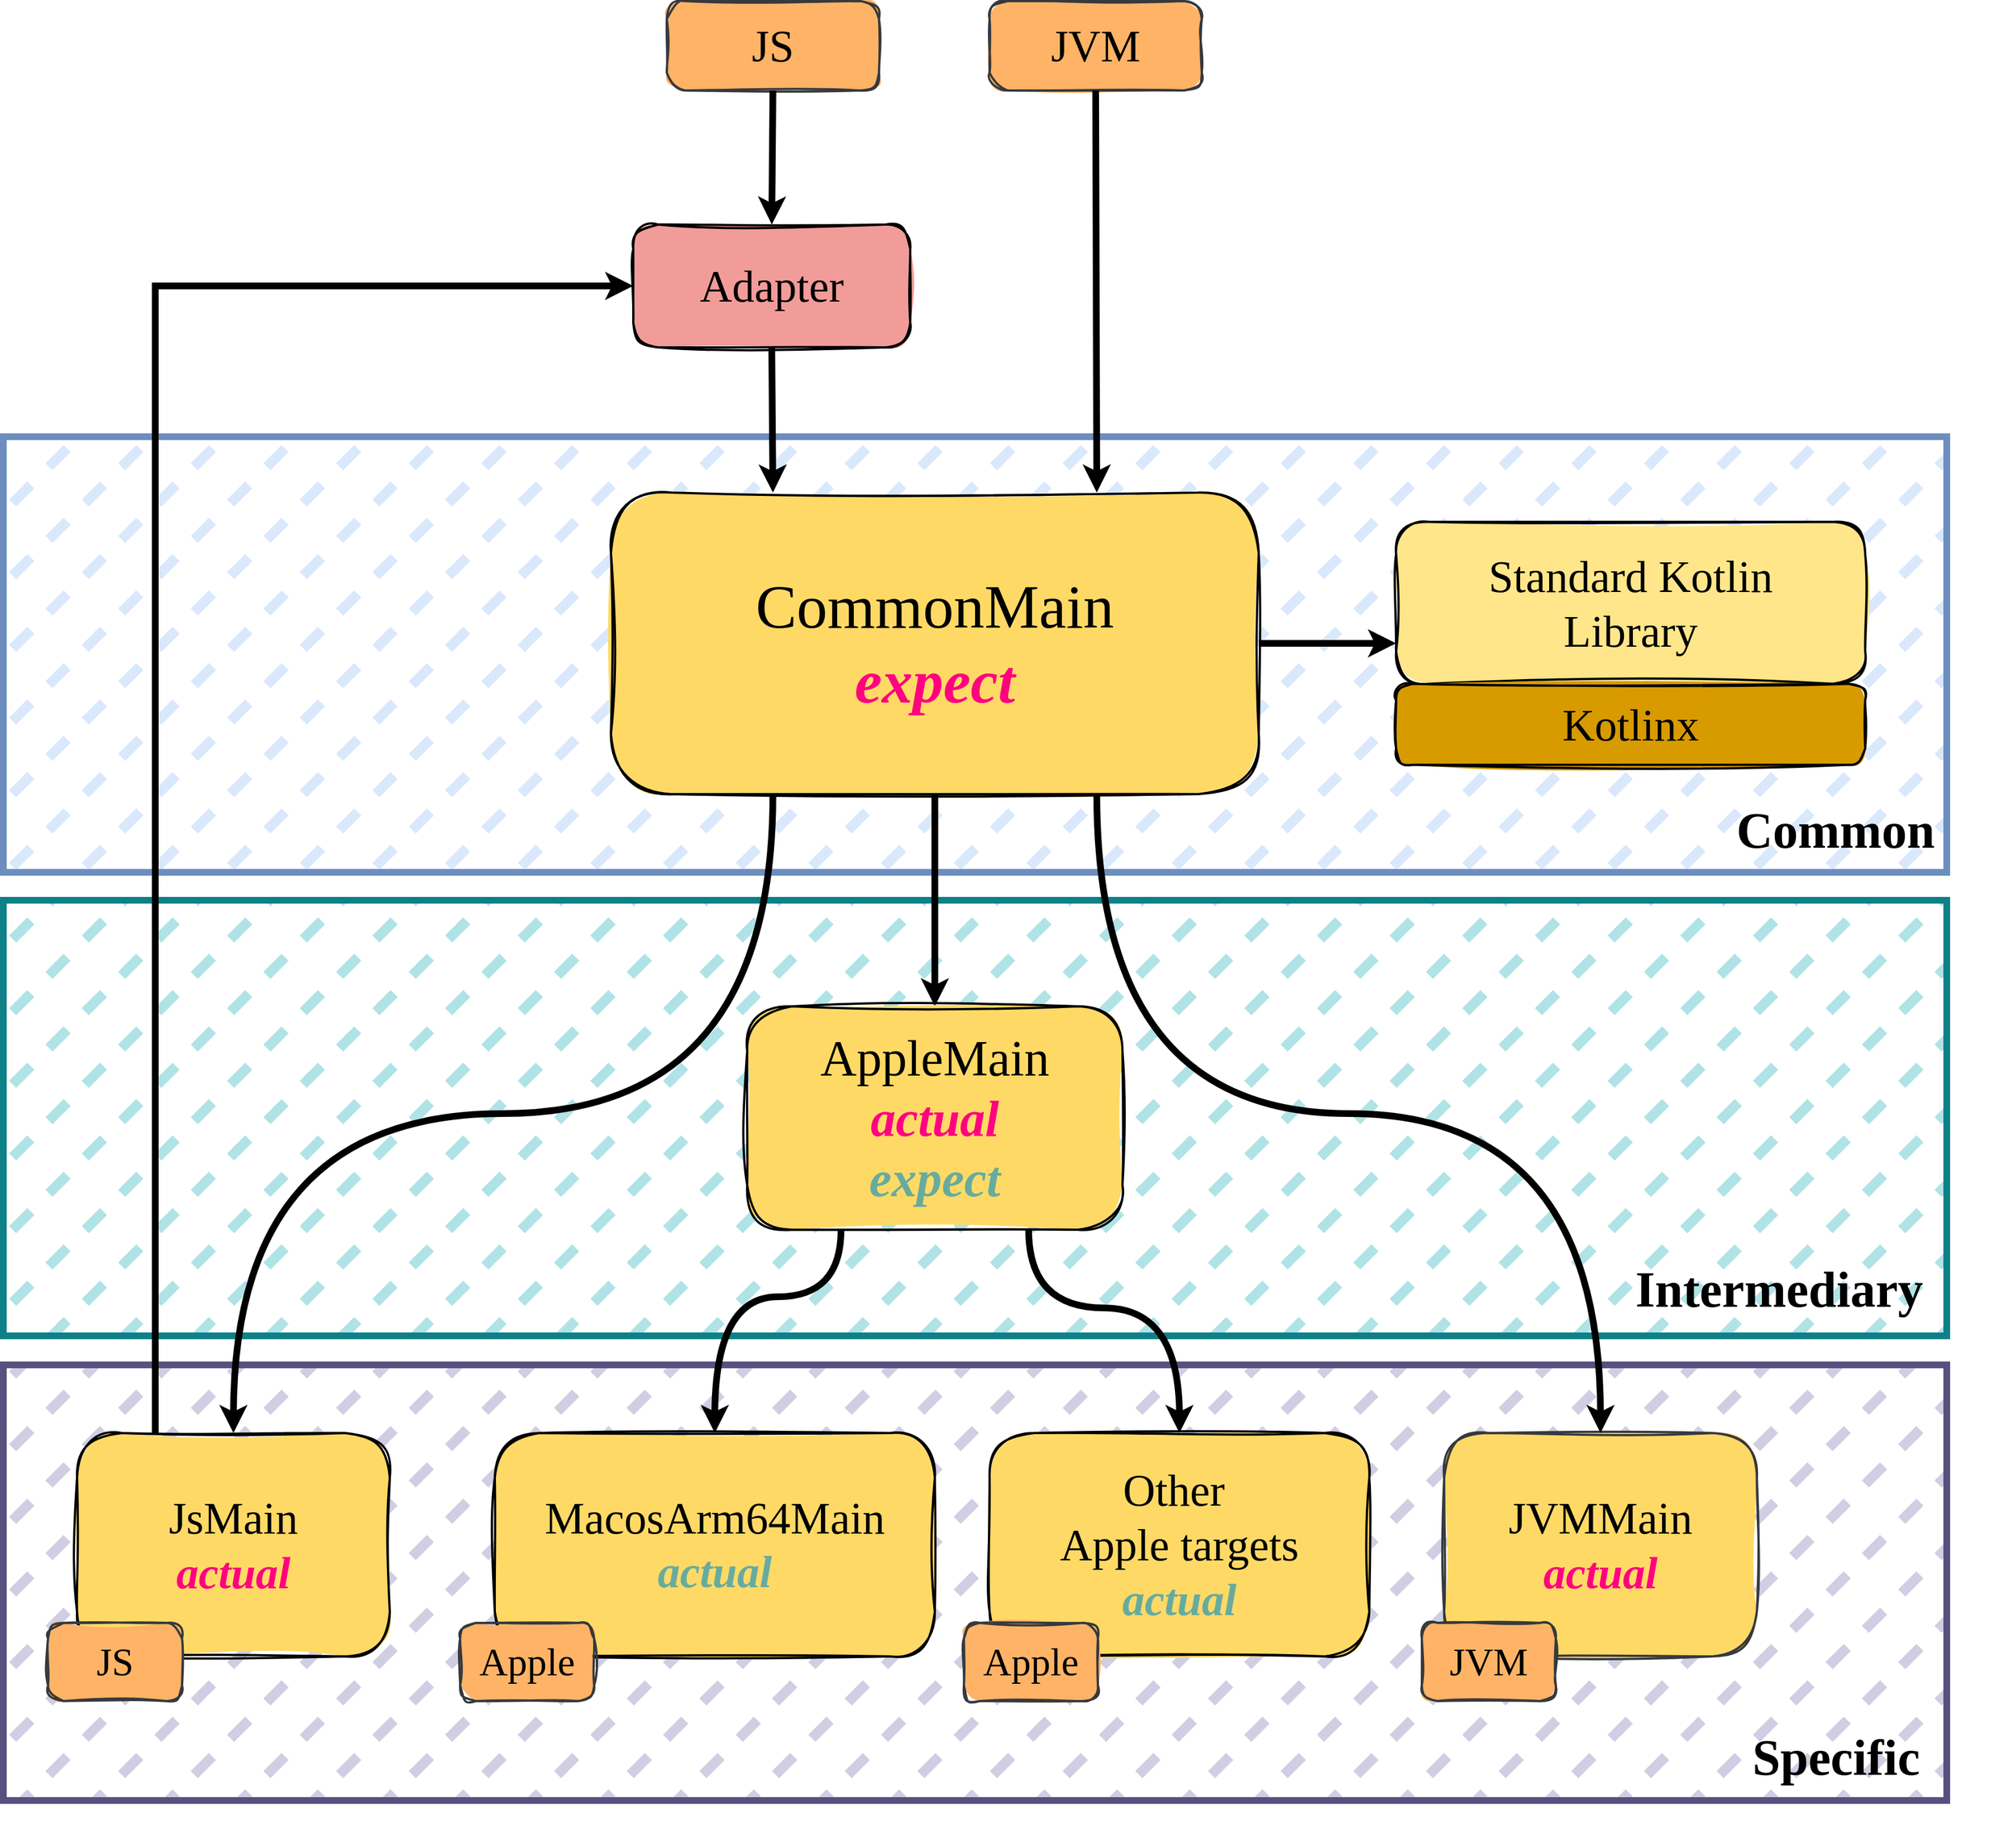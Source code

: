 <mxfile version="24.0.5" type="device">
  <diagram name="Página-1" id="eO6-vMkpp0oPFC7tOvSB">
    <mxGraphModel dx="4259" dy="3225" grid="1" gridSize="10" guides="1" tooltips="1" connect="1" arrows="1" fold="1" page="1" pageScale="1" pageWidth="827" pageHeight="1169" math="0" shadow="0">
      <root>
        <mxCell id="0" />
        <mxCell id="1" parent="0" />
        <mxCell id="agDyX-ZiO_sCVZXWrItU-26" value="" style="rounded=0;whiteSpace=wrap;html=1;fillStyle=dashed;strokeWidth=6;fillColor=#d0cee2;strokeColor=#56517e;" parent="1" vertex="1">
          <mxGeometry x="-420" y="1061" width="1740" height="390" as="geometry" />
        </mxCell>
        <mxCell id="agDyX-ZiO_sCVZXWrItU-20" value="" style="rounded=0;whiteSpace=wrap;html=1;fillStyle=dashed;strokeWidth=6;fillColor=#b0e3e6;strokeColor=#0e8088;" parent="1" vertex="1">
          <mxGeometry x="-420" y="645" width="1740" height="390" as="geometry" />
        </mxCell>
        <mxCell id="agDyX-ZiO_sCVZXWrItU-5" value="" style="rounded=0;whiteSpace=wrap;html=1;fillStyle=dashed;strokeWidth=6;fillColor=#dae8fc;strokeColor=#6c8ebf;" parent="1" vertex="1">
          <mxGeometry x="-420" y="230" width="1740" height="390" as="geometry" />
        </mxCell>
        <mxCell id="rl2Ivr2va-oDCX-Vl3rw-1" value="&lt;font style=&quot;font-size: 55px;&quot;&gt;&lt;font face=&quot;Comic Sans MS&quot; style=&quot;font-size: 55px;&quot;&gt;&lt;font style=&quot;font-size: 55px;&quot;&gt;&lt;font style=&quot;font-size: 55px;&quot;&gt;CommonMain&lt;/font&gt;&lt;br&gt;&lt;/font&gt;&lt;font style=&quot;font-size: 55px; font-weight: bold;&quot; color=&quot;#ff0080&quot;&gt;&lt;i style=&quot;&quot;&gt;expect&lt;/i&gt;&lt;/font&gt;&lt;/font&gt;&lt;br&gt;&lt;/font&gt;" style="rounded=1;whiteSpace=wrap;html=1;fillColor=#FFD966;strokeColor=#000000;strokeWidth=2;arcSize=20;fillStyle=solid;shadow=0;sketch=1;curveFitting=1;jiggle=2;" parent="1" vertex="1">
          <mxGeometry x="124" y="280" width="580" height="270" as="geometry" />
        </mxCell>
        <mxCell id="rl2Ivr2va-oDCX-Vl3rw-3" value="&lt;font style=&quot;font-size: 40px;&quot;&gt;&lt;font face=&quot;Comic Sans MS&quot;&gt;JVMMain&lt;br&gt;&lt;b style=&quot;color: rgb(255, 0, 128);&quot;&gt;&lt;i&gt;actual&lt;/i&gt;&lt;/b&gt;&lt;/font&gt;&lt;br&gt;&lt;/font&gt;" style="rounded=1;whiteSpace=wrap;html=1;fillColor=#FFD966;strokeColor=#36393D;strokeWidth=2;arcSize=20;fillStyle=solid;shadow=0;sketch=1;curveFitting=1;jiggle=2;" parent="1" vertex="1">
          <mxGeometry x="870" y="1122" width="280" height="200" as="geometry" />
        </mxCell>
        <mxCell id="rl2Ivr2va-oDCX-Vl3rw-5" value="&lt;font style=&quot;font-size: 40px;&quot;&gt;&lt;font face=&quot;Comic Sans MS&quot;&gt;&lt;font style=&quot;&quot; data-font-src=&quot;https://fonts.googleapis.com/css?family=Kalam&quot;&gt;JsMain&lt;br&gt;&lt;/font&gt;&lt;font style=&quot;&quot; color=&quot;#ff0080&quot;&gt;&lt;b style=&quot;&quot;&gt;&lt;i style=&quot;&quot;&gt;actual&lt;/i&gt;&lt;/b&gt;&lt;/font&gt;&lt;/font&gt;&lt;br&gt;&lt;/font&gt;" style="rounded=1;whiteSpace=wrap;html=1;fillColor=#FFD966;strokeColor=#000000;strokeWidth=2;arcSize=20;fillStyle=solid;shadow=0;sketch=1;curveFitting=1;jiggle=2;" parent="1" vertex="1">
          <mxGeometry x="-354" y="1122" width="280" height="200" as="geometry" />
        </mxCell>
        <mxCell id="rl2Ivr2va-oDCX-Vl3rw-7" value="&lt;font style=&quot;&quot;&gt;&lt;font style=&quot;font-size: 35px;&quot; face=&quot;Comic Sans MS&quot;&gt;JVM&lt;/font&gt;&lt;br&gt;&lt;/font&gt;" style="rounded=1;whiteSpace=wrap;html=1;fillColor=#FFB366;strokeColor=#36393D;strokeWidth=2;arcSize=20;fillStyle=solid;shadow=0;sketch=1;curveFitting=1;jiggle=2;" parent="1" vertex="1">
          <mxGeometry x="850" y="1292" width="120" height="70" as="geometry" />
        </mxCell>
        <mxCell id="rl2Ivr2va-oDCX-Vl3rw-9" value="&lt;font style=&quot;&quot;&gt;&lt;font style=&quot;font-size: 35px;&quot; face=&quot;Comic Sans MS&quot;&gt;JS&lt;/font&gt;&lt;br&gt;&lt;/font&gt;" style="rounded=1;whiteSpace=wrap;html=1;fillColor=#FFB366;strokeColor=#36393D;strokeWidth=2;arcSize=20;fillStyle=solid;shadow=0;sketch=1;curveFitting=1;jiggle=2;" parent="1" vertex="1">
          <mxGeometry x="-380" y="1292" width="120" height="70" as="geometry" />
        </mxCell>
        <mxCell id="rl2Ivr2va-oDCX-Vl3rw-10" value="&lt;font style=&quot;&quot;&gt;&lt;font style=&quot;font-size: 40px;&quot; face=&quot;Comic Sans MS&quot;&gt;JVM&lt;/font&gt;&lt;br&gt;&lt;/font&gt;" style="rounded=1;whiteSpace=wrap;html=1;fillColor=#FFB366;strokeColor=#36393D;strokeWidth=2;arcSize=20;fillStyle=solid;shadow=0;sketch=1;curveFitting=1;jiggle=2;" parent="1" vertex="1">
          <mxGeometry x="463" y="-160" width="190" height="80" as="geometry" />
        </mxCell>
        <mxCell id="rl2Ivr2va-oDCX-Vl3rw-12" value="&lt;font style=&quot;&quot;&gt;&lt;font style=&quot;font-size: 40px;&quot; face=&quot;Comic Sans MS&quot;&gt;JS&lt;/font&gt;&lt;br&gt;&lt;/font&gt;" style="rounded=1;whiteSpace=wrap;html=1;fillColor=#FFB366;strokeColor=#36393D;strokeWidth=2;arcSize=20;fillStyle=solid;shadow=0;sketch=1;curveFitting=1;jiggle=2;" parent="1" vertex="1">
          <mxGeometry x="174" y="-160" width="190" height="80" as="geometry" />
        </mxCell>
        <mxCell id="rl2Ivr2va-oDCX-Vl3rw-13" value="&lt;font style=&quot;font-size: 40px;&quot;&gt;&lt;font face=&quot;Comic Sans MS&quot;&gt;Standard Kotlin &lt;br&gt;Library&lt;/font&gt;&lt;br&gt;&lt;/font&gt;" style="rounded=1;whiteSpace=wrap;html=1;fillColor=#FFE68A;strokeColor=#000000;strokeWidth=2;arcSize=20;fillStyle=solid;shadow=0;sketch=1;curveFitting=1;jiggle=2;" parent="1" vertex="1">
          <mxGeometry x="827" y="306.25" width="420" height="145" as="geometry" />
        </mxCell>
        <mxCell id="rl2Ivr2va-oDCX-Vl3rw-15" value="&lt;font style=&quot;font-size: 40px;&quot;&gt;&lt;font face=&quot;Comic Sans MS&quot;&gt;Kotlinx&lt;/font&gt;&lt;br&gt;&lt;/font&gt;" style="rounded=1;whiteSpace=wrap;html=1;fillColor=#D79B00;strokeColor=#000000;strokeWidth=2;arcSize=20;fillStyle=solid;shadow=0;sketch=1;curveFitting=1;jiggle=2;" parent="1" vertex="1">
          <mxGeometry x="827" y="451.25" width="420" height="72.5" as="geometry" />
        </mxCell>
        <mxCell id="rl2Ivr2va-oDCX-Vl3rw-16" value="&lt;font style=&quot;&quot;&gt;&lt;font color=&quot;#000000&quot; face=&quot;Comic Sans MS&quot;&gt;&lt;span style=&quot;font-size: 40px;&quot;&gt;Adapter&lt;/span&gt;&lt;/font&gt;&lt;br&gt;&lt;/font&gt;" style="rounded=1;whiteSpace=wrap;html=1;fillColor=#F19C99;strokeColor=#000000;strokeWidth=2;arcSize=20;fillStyle=solid;shadow=0;sketch=1;curveFitting=1;jiggle=2;fontColor=#ffffff;" parent="1" vertex="1">
          <mxGeometry x="144" y="40" width="248" height="110" as="geometry" />
        </mxCell>
        <mxCell id="rl2Ivr2va-oDCX-Vl3rw-17" value="" style="endArrow=classic;html=1;rounded=0;strokeWidth=6;exitX=0.5;exitY=1;exitDx=0;exitDy=0;entryX=0.5;entryY=0;entryDx=0;entryDy=0;targetPerimeterSpacing=0;" parent="1" source="rl2Ivr2va-oDCX-Vl3rw-12" target="rl2Ivr2va-oDCX-Vl3rw-16" edge="1">
          <mxGeometry width="50" height="50" relative="1" as="geometry">
            <mxPoint x="340" y="-20" as="sourcePoint" />
            <mxPoint x="270" y="70" as="targetPoint" />
          </mxGeometry>
        </mxCell>
        <mxCell id="rl2Ivr2va-oDCX-Vl3rw-18" value="" style="endArrow=classic;html=1;rounded=0;strokeWidth=6;exitX=0.5;exitY=1;exitDx=0;exitDy=0;entryX=0.75;entryY=0;entryDx=0;entryDy=0;targetPerimeterSpacing=0;" parent="1" source="rl2Ivr2va-oDCX-Vl3rw-10" target="rl2Ivr2va-oDCX-Vl3rw-1" edge="1">
          <mxGeometry width="50" height="50" relative="1" as="geometry">
            <mxPoint x="611" as="sourcePoint" />
            <mxPoint x="611" y="163" as="targetPoint" />
          </mxGeometry>
        </mxCell>
        <mxCell id="rl2Ivr2va-oDCX-Vl3rw-19" value="" style="endArrow=classic;html=1;rounded=0;strokeWidth=6;exitX=0.5;exitY=1;exitDx=0;exitDy=0;entryX=0.25;entryY=0;entryDx=0;entryDy=0;targetPerimeterSpacing=0;" parent="1" source="rl2Ivr2va-oDCX-Vl3rw-16" target="rl2Ivr2va-oDCX-Vl3rw-1" edge="1">
          <mxGeometry width="50" height="50" relative="1" as="geometry">
            <mxPoint x="558" y="-80" as="sourcePoint" />
            <mxPoint x="559" y="280" as="targetPoint" />
          </mxGeometry>
        </mxCell>
        <mxCell id="rl2Ivr2va-oDCX-Vl3rw-20" value="" style="endArrow=classic;html=1;rounded=0;strokeWidth=6;exitX=1;exitY=0.5;exitDx=0;exitDy=0;entryX=0;entryY=0.75;entryDx=0;entryDy=0;targetPerimeterSpacing=0;" parent="1" source="rl2Ivr2va-oDCX-Vl3rw-1" target="rl2Ivr2va-oDCX-Vl3rw-13" edge="1">
          <mxGeometry width="50" height="50" relative="1" as="geometry">
            <mxPoint x="568" y="-70" as="sourcePoint" />
            <mxPoint x="569" y="290" as="targetPoint" />
          </mxGeometry>
        </mxCell>
        <mxCell id="rl2Ivr2va-oDCX-Vl3rw-21" value="" style="endArrow=classic;html=1;rounded=0;strokeWidth=6;exitX=0.75;exitY=1;exitDx=0;exitDy=0;entryX=0.5;entryY=0;entryDx=0;entryDy=0;targetPerimeterSpacing=0;edgeStyle=orthogonalEdgeStyle;curved=1;" parent="1" source="rl2Ivr2va-oDCX-Vl3rw-1" target="rl2Ivr2va-oDCX-Vl3rw-3" edge="1">
          <mxGeometry width="50" height="50" relative="1" as="geometry">
            <mxPoint x="714" y="425" as="sourcePoint" />
            <mxPoint x="837" y="425" as="targetPoint" />
          </mxGeometry>
        </mxCell>
        <mxCell id="rl2Ivr2va-oDCX-Vl3rw-22" value="" style="endArrow=classic;html=1;rounded=0;strokeWidth=6;exitX=0.5;exitY=1;exitDx=0;exitDy=0;targetPerimeterSpacing=0;entryX=0.5;entryY=0;entryDx=0;entryDy=0;" parent="1" source="rl2Ivr2va-oDCX-Vl3rw-1" target="agDyX-ZiO_sCVZXWrItU-8" edge="1">
          <mxGeometry width="50" height="50" relative="1" as="geometry">
            <mxPoint x="569" y="560" as="sourcePoint" />
            <mxPoint x="414" y="740" as="targetPoint" />
          </mxGeometry>
        </mxCell>
        <mxCell id="rl2Ivr2va-oDCX-Vl3rw-23" value="" style="endArrow=classic;html=1;rounded=0;strokeWidth=6;exitX=0.25;exitY=1;exitDx=0;exitDy=0;entryX=0.5;entryY=0;entryDx=0;entryDy=0;targetPerimeterSpacing=0;edgeStyle=orthogonalEdgeStyle;curved=1;" parent="1" source="rl2Ivr2va-oDCX-Vl3rw-1" target="rl2Ivr2va-oDCX-Vl3rw-5" edge="1">
          <mxGeometry width="50" height="50" relative="1" as="geometry">
            <mxPoint x="569" y="560" as="sourcePoint" />
            <mxPoint x="811" y="691" as="targetPoint" />
          </mxGeometry>
        </mxCell>
        <mxCell id="rl2Ivr2va-oDCX-Vl3rw-24" value="" style="endArrow=classic;html=1;rounded=0;strokeWidth=6;entryX=0;entryY=0.5;entryDx=0;entryDy=0;targetPerimeterSpacing=0;edgeStyle=orthogonalEdgeStyle;exitX=0.25;exitY=0;exitDx=0;exitDy=0;" parent="1" source="rl2Ivr2va-oDCX-Vl3rw-5" target="rl2Ivr2va-oDCX-Vl3rw-16" edge="1">
          <mxGeometry width="50" height="50" relative="1" as="geometry">
            <mxPoint x="-442" y="260" as="sourcePoint" />
            <mxPoint x="-128" y="95" as="targetPoint" />
          </mxGeometry>
        </mxCell>
        <mxCell id="agDyX-ZiO_sCVZXWrItU-6" value="&lt;span style=&quot;font-family: &amp;quot;Comic Sans MS&amp;quot;;&quot;&gt;&lt;font style=&quot;font-size: 45px;&quot;&gt;&lt;b&gt;Common&lt;/b&gt;&lt;/font&gt;&lt;/span&gt;" style="text;html=1;align=center;verticalAlign=middle;whiteSpace=wrap;rounded=0;fontSize=50;" parent="1" vertex="1">
          <mxGeometry x="1061" y="510" width="319" height="140" as="geometry" />
        </mxCell>
        <mxCell id="agDyX-ZiO_sCVZXWrItU-8" value="&lt;font face=&quot;Comic Sans MS&quot; style=&quot;&quot;&gt;&lt;font style=&quot;font-size: 45px;&quot;&gt;&lt;font style=&quot;font-size: 45px;&quot; data-font-src=&quot;https://fonts.googleapis.com/css?family=Kalam&quot;&gt;&lt;font style=&quot;font-size: 45px;&quot;&gt;AppleMain&lt;br&gt;&lt;/font&gt;&lt;/font&gt;&lt;font style=&quot;font-size: 45px;&quot; color=&quot;#ff0080&quot;&gt;&lt;b style=&quot;&quot;&gt;&lt;i style=&quot;&quot;&gt;actual&lt;/i&gt;&lt;br&gt;&lt;/b&gt;&lt;/font&gt;&lt;/font&gt;&lt;font size=&quot;1&quot; color=&quot;#67ab9f&quot; style=&quot;&quot;&gt;&lt;b style=&quot;&quot;&gt;&lt;i style=&quot;font-size: 45px;&quot;&gt;expect&lt;/i&gt;&lt;/b&gt;&lt;/font&gt;&lt;/font&gt;" style="rounded=1;whiteSpace=wrap;html=1;fillColor=#FFD966;strokeColor=#000000;strokeWidth=2;arcSize=20;fillStyle=solid;shadow=0;sketch=1;curveFitting=1;jiggle=2;" parent="1" vertex="1">
          <mxGeometry x="246" y="740" width="336" height="200" as="geometry" />
        </mxCell>
        <mxCell id="agDyX-ZiO_sCVZXWrItU-9" value="&lt;font style=&quot;&quot;&gt;&lt;font face=&quot;Comic Sans MS&quot;&gt;&lt;font style=&quot;font-size: 40px;&quot; data-font-src=&quot;https://fonts.googleapis.com/css?family=Kalam&quot;&gt;MacosArm64Main&lt;br&gt;&lt;/font&gt;&lt;b style=&quot;&quot;&gt;&lt;i style=&quot;&quot;&gt;&lt;font color=&quot;#67ab9f&quot; style=&quot;font-size: 40px;&quot;&gt;actual&lt;/font&gt;&lt;/i&gt;&lt;/b&gt;&lt;/font&gt;&lt;br&gt;&lt;/font&gt;" style="rounded=1;whiteSpace=wrap;html=1;fillColor=#FFD966;strokeColor=#000000;strokeWidth=2;arcSize=20;fillStyle=solid;shadow=0;sketch=1;curveFitting=1;jiggle=2;" parent="1" vertex="1">
          <mxGeometry x="20" y="1122" width="394" height="200" as="geometry" />
        </mxCell>
        <mxCell id="agDyX-ZiO_sCVZXWrItU-13" value="" style="endArrow=classic;html=1;rounded=0;strokeWidth=6;targetPerimeterSpacing=0;edgeStyle=orthogonalEdgeStyle;curved=1;entryX=0.5;entryY=0;entryDx=0;entryDy=0;exitX=0.25;exitY=1;exitDx=0;exitDy=0;" parent="1" source="agDyX-ZiO_sCVZXWrItU-8" target="agDyX-ZiO_sCVZXWrItU-9" edge="1">
          <mxGeometry width="50" height="50" relative="1" as="geometry">
            <mxPoint x="569" y="560" as="sourcePoint" />
            <mxPoint x="350" y="1070" as="targetPoint" />
            <Array as="points">
              <mxPoint x="330" y="1000" />
              <mxPoint x="217" y="1000" />
            </Array>
          </mxGeometry>
        </mxCell>
        <mxCell id="agDyX-ZiO_sCVZXWrItU-15" value="&lt;font style=&quot;font-size: 40px;&quot;&gt;&lt;font face=&quot;Comic Sans MS&quot;&gt;Other&amp;nbsp;&lt;/font&gt;&lt;/font&gt;&lt;div&gt;&lt;font style=&quot;font-size: 40px;&quot;&gt;&lt;font face=&quot;Comic Sans MS&quot;&gt;Apple targets&lt;br&gt;&lt;/font&gt;&lt;i&gt;&lt;font face=&quot;Comic Sans MS&quot; color=&quot;#67ab9f&quot;&gt;&lt;b&gt;actual&lt;/b&gt;&lt;/font&gt;&lt;/i&gt;&lt;/font&gt;&lt;/div&gt;" style="rounded=1;whiteSpace=wrap;html=1;fillColor=#FFD966;strokeColor=#000000;strokeWidth=2;arcSize=20;fillStyle=solid;shadow=0;sketch=1;curveFitting=1;jiggle=2;" parent="1" vertex="1">
          <mxGeometry x="463" y="1122" width="340" height="200" as="geometry" />
        </mxCell>
        <mxCell id="agDyX-ZiO_sCVZXWrItU-16" value="" style="endArrow=classic;html=1;rounded=0;strokeWidth=6;exitX=0.75;exitY=1;exitDx=0;exitDy=0;targetPerimeterSpacing=0;edgeStyle=orthogonalEdgeStyle;curved=1;entryX=0.5;entryY=0;entryDx=0;entryDy=0;" parent="1" source="agDyX-ZiO_sCVZXWrItU-8" target="agDyX-ZiO_sCVZXWrItU-15" edge="1">
          <mxGeometry width="50" height="50" relative="1" as="geometry">
            <mxPoint x="424" y="950" as="sourcePoint" />
            <mxPoint x="227" y="1080" as="targetPoint" />
            <Array as="points">
              <mxPoint x="498" y="1010" />
              <mxPoint x="633" y="1010" />
            </Array>
          </mxGeometry>
        </mxCell>
        <mxCell id="agDyX-ZiO_sCVZXWrItU-17" value="&lt;font style=&quot;&quot;&gt;&lt;font style=&quot;font-size: 35px;&quot; face=&quot;Comic Sans MS&quot;&gt;Apple&lt;/font&gt;&lt;br&gt;&lt;/font&gt;" style="rounded=1;whiteSpace=wrap;html=1;fillColor=#FFB366;strokeColor=#36393D;strokeWidth=2;arcSize=20;fillStyle=solid;shadow=0;sketch=1;curveFitting=1;jiggle=2;" parent="1" vertex="1">
          <mxGeometry x="-11" y="1292" width="120" height="70" as="geometry" />
        </mxCell>
        <mxCell id="agDyX-ZiO_sCVZXWrItU-19" value="&lt;font style=&quot;&quot;&gt;&lt;font style=&quot;font-size: 35px;&quot; face=&quot;Comic Sans MS&quot;&gt;Apple&lt;/font&gt;&lt;br&gt;&lt;/font&gt;" style="rounded=1;whiteSpace=wrap;html=1;fillColor=#FFB366;strokeColor=#36393D;strokeWidth=2;arcSize=20;fillStyle=solid;shadow=0;sketch=1;curveFitting=1;jiggle=2;" parent="1" vertex="1">
          <mxGeometry x="440" y="1292" width="120" height="70" as="geometry" />
        </mxCell>
        <mxCell id="agDyX-ZiO_sCVZXWrItU-25" value="&lt;span style=&quot;font-family: &amp;quot;Comic Sans MS&amp;quot;;&quot;&gt;&lt;font style=&quot;font-size: 45px;&quot;&gt;&lt;b&gt;Intermediary&lt;/b&gt;&lt;/font&gt;&lt;/span&gt;" style="text;html=1;align=center;verticalAlign=middle;whiteSpace=wrap;rounded=0;fontSize=50;" parent="1" vertex="1">
          <mxGeometry x="1010" y="921" width="320" height="140" as="geometry" />
        </mxCell>
        <mxCell id="agDyX-ZiO_sCVZXWrItU-27" value="&lt;span style=&quot;font-family: &amp;quot;Comic Sans MS&amp;quot;;&quot;&gt;&lt;font style=&quot;font-size: 45px;&quot;&gt;&lt;b&gt;Specific&lt;/b&gt;&lt;/font&gt;&lt;/span&gt;" style="text;html=1;align=center;verticalAlign=middle;whiteSpace=wrap;rounded=0;fontSize=50;" parent="1" vertex="1">
          <mxGeometry x="1061" y="1340" width="320" height="140" as="geometry" />
        </mxCell>
      </root>
    </mxGraphModel>
  </diagram>
</mxfile>
